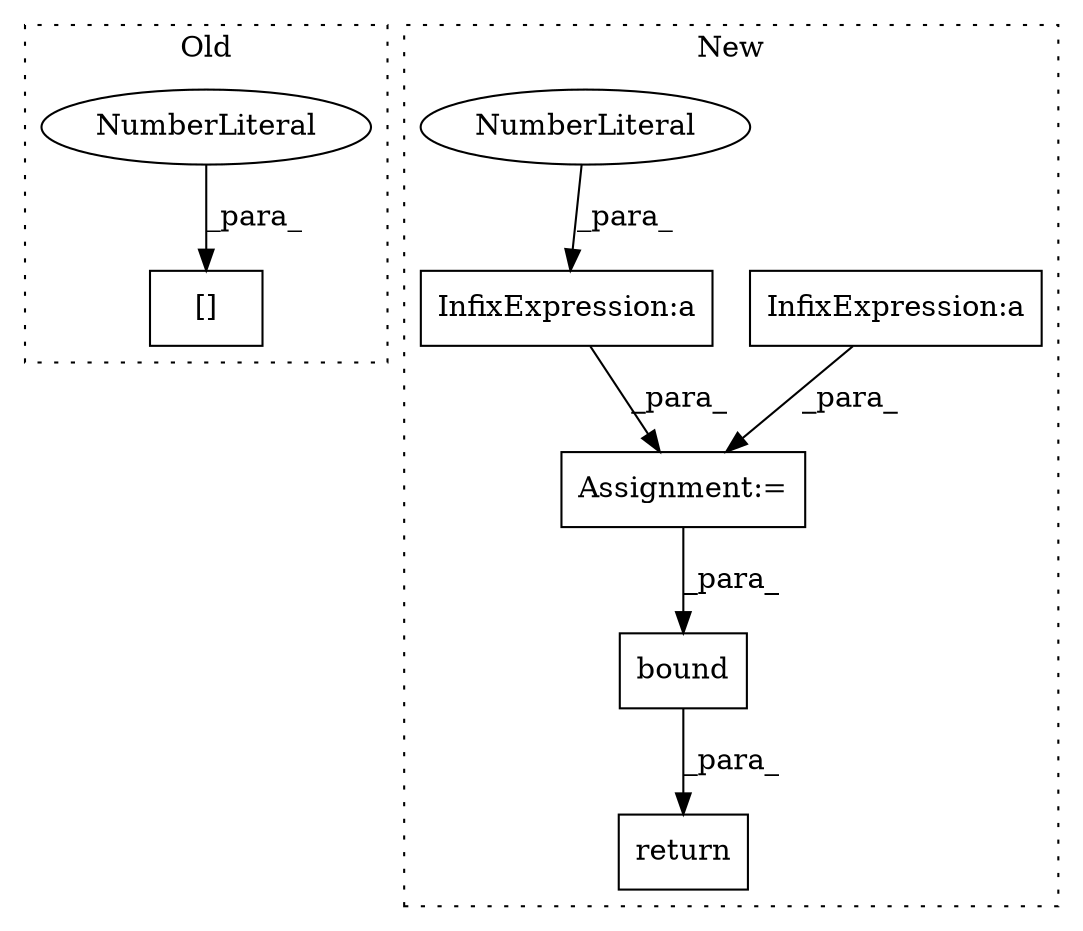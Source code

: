 digraph G {
subgraph cluster0 {
1 [label="[]" a="2" s="3515,3531" l="15,1" shape="box"];
6 [label="NumberLiteral" a="34" s="3530" l="1" shape="ellipse"];
label = "Old";
style="dotted";
}
subgraph cluster1 {
2 [label="bound" a="32" s="6310,6325" l="6,1" shape="box"];
3 [label="InfixExpression:a" a="27" s="6122" l="3" shape="box"];
4 [label="InfixExpression:a" a="27" s="6181" l="3" shape="box"];
5 [label="NumberLiteral" a="34" s="6178" l="3" shape="ellipse"];
7 [label="Assignment:=" a="7" s="6174" l="2" shape="box"];
8 [label="return" a="41" s="6303" l="7" shape="box"];
label = "New";
style="dotted";
}
2 -> 8 [label="_para_"];
3 -> 7 [label="_para_"];
4 -> 7 [label="_para_"];
5 -> 4 [label="_para_"];
6 -> 1 [label="_para_"];
7 -> 2 [label="_para_"];
}